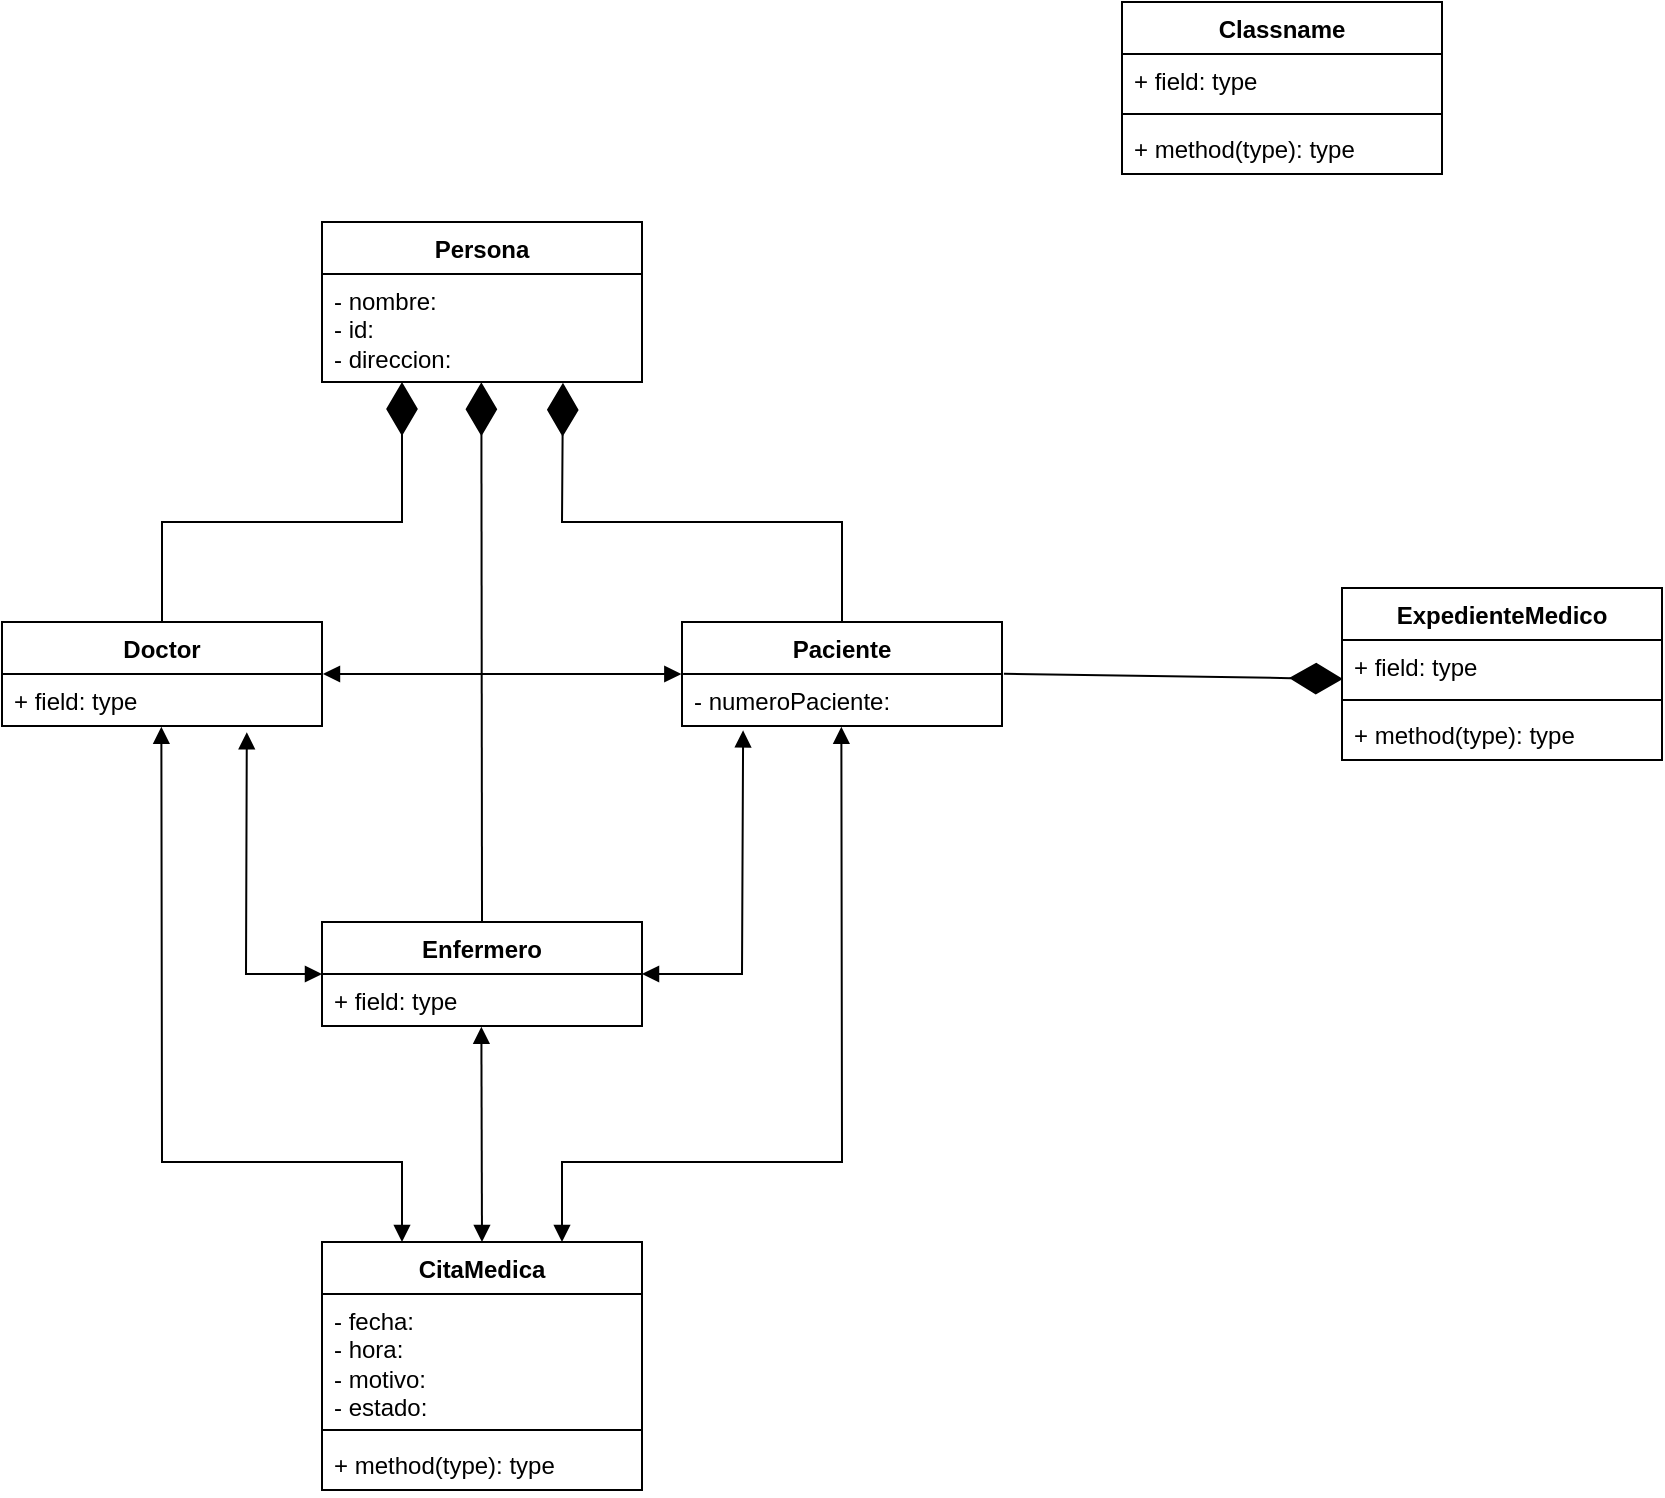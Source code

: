 <mxfile version="24.4.0" type="github">
  <diagram name="Página-1" id="yerM-l9EdVIVFdWMQ-4x">
    <mxGraphModel dx="924" dy="559" grid="1" gridSize="10" guides="1" tooltips="1" connect="1" arrows="1" fold="1" page="1" pageScale="1" pageWidth="827" pageHeight="1169" math="0" shadow="0">
      <root>
        <mxCell id="0" />
        <mxCell id="1" parent="0" />
        <mxCell id="67KR4b0ADti2KPWM-4B7-1" value="Persona" style="swimlane;fontStyle=1;align=center;verticalAlign=top;childLayout=stackLayout;horizontal=1;startSize=26;horizontalStack=0;resizeParent=1;resizeParentMax=0;resizeLast=0;collapsible=1;marginBottom=0;whiteSpace=wrap;html=1;" parent="1" vertex="1">
          <mxGeometry x="220" y="130" width="160" height="80" as="geometry" />
        </mxCell>
        <mxCell id="67KR4b0ADti2KPWM-4B7-2" value="- nombre:&lt;div&gt;- id:&lt;/div&gt;&lt;div&gt;- direccion:&amp;nbsp;&lt;/div&gt;" style="text;strokeColor=none;fillColor=none;align=left;verticalAlign=top;spacingLeft=4;spacingRight=4;overflow=hidden;rotatable=0;points=[[0,0.5],[1,0.5]];portConstraint=eastwest;whiteSpace=wrap;html=1;" parent="67KR4b0ADti2KPWM-4B7-1" vertex="1">
          <mxGeometry y="26" width="160" height="54" as="geometry" />
        </mxCell>
        <mxCell id="67KR4b0ADti2KPWM-4B7-5" value="CitaMedica" style="swimlane;fontStyle=1;align=center;verticalAlign=top;childLayout=stackLayout;horizontal=1;startSize=26;horizontalStack=0;resizeParent=1;resizeParentMax=0;resizeLast=0;collapsible=1;marginBottom=0;whiteSpace=wrap;html=1;" parent="1" vertex="1">
          <mxGeometry x="220" y="640" width="160" height="124" as="geometry" />
        </mxCell>
        <mxCell id="67KR4b0ADti2KPWM-4B7-6" value="- fecha:&lt;div&gt;- hora:&lt;/div&gt;&lt;div&gt;- motivo:&lt;/div&gt;&lt;div&gt;- estado:&amp;nbsp;&lt;/div&gt;" style="text;strokeColor=none;fillColor=none;align=left;verticalAlign=top;spacingLeft=4;spacingRight=4;overflow=hidden;rotatable=0;points=[[0,0.5],[1,0.5]];portConstraint=eastwest;whiteSpace=wrap;html=1;" parent="67KR4b0ADti2KPWM-4B7-5" vertex="1">
          <mxGeometry y="26" width="160" height="64" as="geometry" />
        </mxCell>
        <mxCell id="67KR4b0ADti2KPWM-4B7-7" value="" style="line;strokeWidth=1;fillColor=none;align=left;verticalAlign=middle;spacingTop=-1;spacingLeft=3;spacingRight=3;rotatable=0;labelPosition=right;points=[];portConstraint=eastwest;strokeColor=inherit;" parent="67KR4b0ADti2KPWM-4B7-5" vertex="1">
          <mxGeometry y="90" width="160" height="8" as="geometry" />
        </mxCell>
        <mxCell id="67KR4b0ADti2KPWM-4B7-8" value="+ method(type): type" style="text;strokeColor=none;fillColor=none;align=left;verticalAlign=top;spacingLeft=4;spacingRight=4;overflow=hidden;rotatable=0;points=[[0,0.5],[1,0.5]];portConstraint=eastwest;whiteSpace=wrap;html=1;" parent="67KR4b0ADti2KPWM-4B7-5" vertex="1">
          <mxGeometry y="98" width="160" height="26" as="geometry" />
        </mxCell>
        <mxCell id="67KR4b0ADti2KPWM-4B7-13" value="Paciente" style="swimlane;fontStyle=1;align=center;verticalAlign=top;childLayout=stackLayout;horizontal=1;startSize=26;horizontalStack=0;resizeParent=1;resizeParentMax=0;resizeLast=0;collapsible=1;marginBottom=0;whiteSpace=wrap;html=1;" parent="1" vertex="1">
          <mxGeometry x="400" y="330" width="160" height="52" as="geometry" />
        </mxCell>
        <mxCell id="67KR4b0ADti2KPWM-4B7-14" value="- numeroPaciente:" style="text;strokeColor=none;fillColor=none;align=left;verticalAlign=top;spacingLeft=4;spacingRight=4;overflow=hidden;rotatable=0;points=[[0,0.5],[1,0.5]];portConstraint=eastwest;whiteSpace=wrap;html=1;" parent="67KR4b0ADti2KPWM-4B7-13" vertex="1">
          <mxGeometry y="26" width="160" height="26" as="geometry" />
        </mxCell>
        <mxCell id="67KR4b0ADti2KPWM-4B7-17" value="Enfermero" style="swimlane;fontStyle=1;align=center;verticalAlign=top;childLayout=stackLayout;horizontal=1;startSize=26;horizontalStack=0;resizeParent=1;resizeParentMax=0;resizeLast=0;collapsible=1;marginBottom=0;whiteSpace=wrap;html=1;" parent="1" vertex="1">
          <mxGeometry x="220" y="480" width="160" height="52" as="geometry" />
        </mxCell>
        <mxCell id="67KR4b0ADti2KPWM-4B7-18" value="+ field: type" style="text;strokeColor=none;fillColor=none;align=left;verticalAlign=top;spacingLeft=4;spacingRight=4;overflow=hidden;rotatable=0;points=[[0,0.5],[1,0.5]];portConstraint=eastwest;whiteSpace=wrap;html=1;" parent="67KR4b0ADti2KPWM-4B7-17" vertex="1">
          <mxGeometry y="26" width="160" height="26" as="geometry" />
        </mxCell>
        <mxCell id="hBw5z4i2427hPrcZ02ir-2" value="Doctor" style="swimlane;fontStyle=1;align=center;verticalAlign=top;childLayout=stackLayout;horizontal=1;startSize=26;horizontalStack=0;resizeParent=1;resizeParentMax=0;resizeLast=0;collapsible=1;marginBottom=0;whiteSpace=wrap;html=1;" vertex="1" parent="1">
          <mxGeometry x="60" y="330" width="160" height="52" as="geometry" />
        </mxCell>
        <mxCell id="hBw5z4i2427hPrcZ02ir-3" value="+ field: type" style="text;strokeColor=none;fillColor=none;align=left;verticalAlign=top;spacingLeft=4;spacingRight=4;overflow=hidden;rotatable=0;points=[[0,0.5],[1,0.5]];portConstraint=eastwest;whiteSpace=wrap;html=1;" vertex="1" parent="hBw5z4i2427hPrcZ02ir-2">
          <mxGeometry y="26" width="160" height="26" as="geometry" />
        </mxCell>
        <mxCell id="hBw5z4i2427hPrcZ02ir-14" value="" style="endArrow=diamondThin;endFill=1;endSize=24;html=1;rounded=0;entryX=0.498;entryY=1.003;entryDx=0;entryDy=0;entryPerimeter=0;" edge="1" parent="1" target="67KR4b0ADti2KPWM-4B7-2">
          <mxGeometry width="160" relative="1" as="geometry">
            <mxPoint x="300" y="480" as="sourcePoint" />
            <mxPoint x="280" y="220" as="targetPoint" />
          </mxGeometry>
        </mxCell>
        <mxCell id="hBw5z4i2427hPrcZ02ir-15" value="" style="endArrow=diamondThin;endFill=1;endSize=24;html=1;rounded=0;exitX=0.5;exitY=0;exitDx=0;exitDy=0;" edge="1" parent="1" source="hBw5z4i2427hPrcZ02ir-2">
          <mxGeometry width="160" relative="1" as="geometry">
            <mxPoint x="260" y="340" as="sourcePoint" />
            <mxPoint x="260" y="210" as="targetPoint" />
            <Array as="points">
              <mxPoint x="140" y="280" />
              <mxPoint x="260" y="280" />
            </Array>
          </mxGeometry>
        </mxCell>
        <mxCell id="hBw5z4i2427hPrcZ02ir-16" value="" style="endArrow=diamondThin;endFill=1;endSize=24;html=1;rounded=0;exitX=0.5;exitY=0;exitDx=0;exitDy=0;entryX=0.753;entryY=1.008;entryDx=0;entryDy=0;entryPerimeter=0;" edge="1" parent="1" source="67KR4b0ADti2KPWM-4B7-13" target="67KR4b0ADti2KPWM-4B7-2">
          <mxGeometry width="160" relative="1" as="geometry">
            <mxPoint x="260" y="340" as="sourcePoint" />
            <mxPoint x="350" y="210" as="targetPoint" />
            <Array as="points">
              <mxPoint x="480" y="280" />
              <mxPoint x="340" y="280" />
            </Array>
          </mxGeometry>
        </mxCell>
        <mxCell id="hBw5z4i2427hPrcZ02ir-19" value="Classname" style="swimlane;fontStyle=1;align=center;verticalAlign=top;childLayout=stackLayout;horizontal=1;startSize=26;horizontalStack=0;resizeParent=1;resizeParentMax=0;resizeLast=0;collapsible=1;marginBottom=0;whiteSpace=wrap;html=1;" vertex="1" parent="1">
          <mxGeometry x="620" y="20" width="160" height="86" as="geometry" />
        </mxCell>
        <mxCell id="hBw5z4i2427hPrcZ02ir-20" value="+ field: type" style="text;strokeColor=none;fillColor=none;align=left;verticalAlign=top;spacingLeft=4;spacingRight=4;overflow=hidden;rotatable=0;points=[[0,0.5],[1,0.5]];portConstraint=eastwest;whiteSpace=wrap;html=1;" vertex="1" parent="hBw5z4i2427hPrcZ02ir-19">
          <mxGeometry y="26" width="160" height="26" as="geometry" />
        </mxCell>
        <mxCell id="hBw5z4i2427hPrcZ02ir-21" value="" style="line;strokeWidth=1;fillColor=none;align=left;verticalAlign=middle;spacingTop=-1;spacingLeft=3;spacingRight=3;rotatable=0;labelPosition=right;points=[];portConstraint=eastwest;strokeColor=inherit;" vertex="1" parent="hBw5z4i2427hPrcZ02ir-19">
          <mxGeometry y="52" width="160" height="8" as="geometry" />
        </mxCell>
        <mxCell id="hBw5z4i2427hPrcZ02ir-22" value="+ method(type): type" style="text;strokeColor=none;fillColor=none;align=left;verticalAlign=top;spacingLeft=4;spacingRight=4;overflow=hidden;rotatable=0;points=[[0,0.5],[1,0.5]];portConstraint=eastwest;whiteSpace=wrap;html=1;" vertex="1" parent="hBw5z4i2427hPrcZ02ir-19">
          <mxGeometry y="60" width="160" height="26" as="geometry" />
        </mxCell>
        <mxCell id="hBw5z4i2427hPrcZ02ir-23" value="ExpedienteMedico&lt;div&gt;&lt;br&gt;&lt;/div&gt;" style="swimlane;fontStyle=1;align=center;verticalAlign=top;childLayout=stackLayout;horizontal=1;startSize=26;horizontalStack=0;resizeParent=1;resizeParentMax=0;resizeLast=0;collapsible=1;marginBottom=0;whiteSpace=wrap;html=1;" vertex="1" parent="1">
          <mxGeometry x="730" y="313" width="160" height="86" as="geometry" />
        </mxCell>
        <mxCell id="hBw5z4i2427hPrcZ02ir-24" value="+ field: type" style="text;strokeColor=none;fillColor=none;align=left;verticalAlign=top;spacingLeft=4;spacingRight=4;overflow=hidden;rotatable=0;points=[[0,0.5],[1,0.5]];portConstraint=eastwest;whiteSpace=wrap;html=1;" vertex="1" parent="hBw5z4i2427hPrcZ02ir-23">
          <mxGeometry y="26" width="160" height="26" as="geometry" />
        </mxCell>
        <mxCell id="hBw5z4i2427hPrcZ02ir-25" value="" style="line;strokeWidth=1;fillColor=none;align=left;verticalAlign=middle;spacingTop=-1;spacingLeft=3;spacingRight=3;rotatable=0;labelPosition=right;points=[];portConstraint=eastwest;strokeColor=inherit;" vertex="1" parent="hBw5z4i2427hPrcZ02ir-23">
          <mxGeometry y="52" width="160" height="8" as="geometry" />
        </mxCell>
        <mxCell id="hBw5z4i2427hPrcZ02ir-26" value="+ method(type): type" style="text;strokeColor=none;fillColor=none;align=left;verticalAlign=top;spacingLeft=4;spacingRight=4;overflow=hidden;rotatable=0;points=[[0,0.5],[1,0.5]];portConstraint=eastwest;whiteSpace=wrap;html=1;" vertex="1" parent="hBw5z4i2427hPrcZ02ir-23">
          <mxGeometry y="60" width="160" height="26" as="geometry" />
        </mxCell>
        <mxCell id="hBw5z4i2427hPrcZ02ir-27" value="" style="endArrow=diamondThin;endFill=1;endSize=24;html=1;rounded=0;exitX=1.006;exitY=-0.005;exitDx=0;exitDy=0;entryX=0.003;entryY=0.749;entryDx=0;entryDy=0;exitPerimeter=0;entryPerimeter=0;" edge="1" parent="1" source="67KR4b0ADti2KPWM-4B7-14" target="hBw5z4i2427hPrcZ02ir-24">
          <mxGeometry width="160" relative="1" as="geometry">
            <mxPoint x="530" y="400" as="sourcePoint" />
            <mxPoint x="690" y="400" as="targetPoint" />
          </mxGeometry>
        </mxCell>
        <mxCell id="hBw5z4i2427hPrcZ02ir-28" value="" style="endArrow=block;startArrow=block;endFill=1;startFill=1;html=1;rounded=0;exitX=0.498;exitY=1.014;exitDx=0;exitDy=0;exitPerimeter=0;entryX=0.25;entryY=0;entryDx=0;entryDy=0;" edge="1" parent="1" source="hBw5z4i2427hPrcZ02ir-3" target="67KR4b0ADti2KPWM-4B7-5">
          <mxGeometry width="160" relative="1" as="geometry">
            <mxPoint x="410" y="530" as="sourcePoint" />
            <mxPoint x="570" y="530" as="targetPoint" />
            <Array as="points">
              <mxPoint x="140" y="600" />
              <mxPoint x="260" y="600" />
            </Array>
          </mxGeometry>
        </mxCell>
        <mxCell id="hBw5z4i2427hPrcZ02ir-29" value="" style="endArrow=block;startArrow=block;endFill=1;startFill=1;html=1;rounded=0;entryX=0.498;entryY=1.014;entryDx=0;entryDy=0;entryPerimeter=0;exitX=0.75;exitY=0;exitDx=0;exitDy=0;" edge="1" parent="1" source="67KR4b0ADti2KPWM-4B7-5" target="67KR4b0ADti2KPWM-4B7-14">
          <mxGeometry width="160" relative="1" as="geometry">
            <mxPoint x="480" y="390" as="sourcePoint" />
            <mxPoint x="570" y="530" as="targetPoint" />
            <Array as="points">
              <mxPoint x="340" y="600" />
              <mxPoint x="480" y="600" />
            </Array>
          </mxGeometry>
        </mxCell>
        <mxCell id="hBw5z4i2427hPrcZ02ir-30" value="" style="endArrow=block;startArrow=block;endFill=1;startFill=1;html=1;rounded=0;exitX=0.498;exitY=1.014;exitDx=0;exitDy=0;exitPerimeter=0;entryX=0.5;entryY=0;entryDx=0;entryDy=0;" edge="1" parent="1" source="67KR4b0ADti2KPWM-4B7-18" target="67KR4b0ADti2KPWM-4B7-5">
          <mxGeometry width="160" relative="1" as="geometry">
            <mxPoint x="340" y="480" as="sourcePoint" />
            <mxPoint x="500" y="480" as="targetPoint" />
          </mxGeometry>
        </mxCell>
        <mxCell id="hBw5z4i2427hPrcZ02ir-31" value="" style="endArrow=block;startArrow=block;endFill=1;startFill=1;html=1;rounded=0;exitX=1.003;exitY=0;exitDx=0;exitDy=0;exitPerimeter=0;entryX=-0.002;entryY=0;entryDx=0;entryDy=0;entryPerimeter=0;" edge="1" parent="1" source="hBw5z4i2427hPrcZ02ir-3" target="67KR4b0ADti2KPWM-4B7-14">
          <mxGeometry width="160" relative="1" as="geometry">
            <mxPoint x="350" y="440" as="sourcePoint" />
            <mxPoint x="510" y="440" as="targetPoint" />
          </mxGeometry>
        </mxCell>
        <mxCell id="hBw5z4i2427hPrcZ02ir-32" value="" style="endArrow=block;startArrow=block;endFill=1;startFill=1;html=1;rounded=0;exitX=0.765;exitY=1.119;exitDx=0;exitDy=0;exitPerimeter=0;entryX=0;entryY=0.5;entryDx=0;entryDy=0;" edge="1" parent="1" source="hBw5z4i2427hPrcZ02ir-3" target="67KR4b0ADti2KPWM-4B7-17">
          <mxGeometry width="160" relative="1" as="geometry">
            <mxPoint x="350" y="440" as="sourcePoint" />
            <mxPoint x="510" y="440" as="targetPoint" />
            <Array as="points">
              <mxPoint x="182" y="506" />
            </Array>
          </mxGeometry>
        </mxCell>
        <mxCell id="hBw5z4i2427hPrcZ02ir-33" value="" style="endArrow=block;startArrow=block;endFill=1;startFill=1;html=1;rounded=0;entryX=0.191;entryY=1.084;entryDx=0;entryDy=0;entryPerimeter=0;exitX=1;exitY=0.5;exitDx=0;exitDy=0;" edge="1" parent="1" source="67KR4b0ADti2KPWM-4B7-17" target="67KR4b0ADti2KPWM-4B7-14">
          <mxGeometry width="160" relative="1" as="geometry">
            <mxPoint x="350" y="440" as="sourcePoint" />
            <mxPoint x="510" y="440" as="targetPoint" />
            <Array as="points">
              <mxPoint x="430" y="506" />
            </Array>
          </mxGeometry>
        </mxCell>
      </root>
    </mxGraphModel>
  </diagram>
</mxfile>
